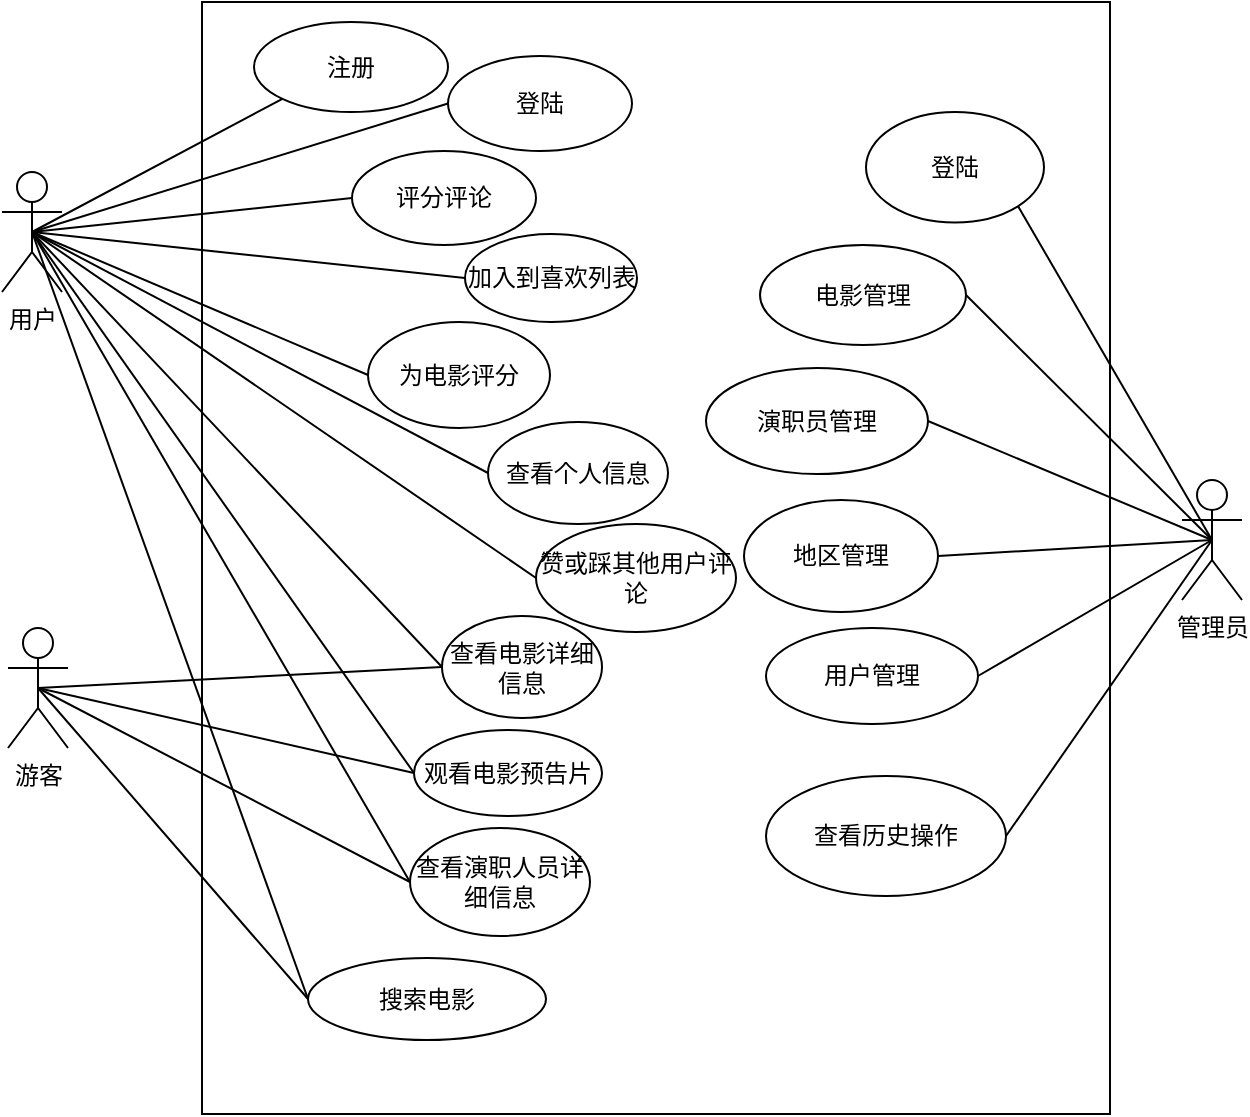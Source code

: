 <mxfile version="14.6.11" type="github">
  <diagram id="ZiRw5hhcfz6iniJ0ADSh" name="Page-1">
    <mxGraphModel dx="2037" dy="1134" grid="0" gridSize="10" guides="1" tooltips="1" connect="1" arrows="1" fold="1" page="1" pageScale="1" pageWidth="827" pageHeight="1169" math="0" shadow="0">
      <root>
        <mxCell id="0" />
        <mxCell id="1" parent="0" />
        <mxCell id="CmiSwyLlHY_cdWDPRwZm-1" value="游客" style="shape=umlActor;verticalLabelPosition=bottom;verticalAlign=top;html=1;outlineConnect=0;" vertex="1" parent="1">
          <mxGeometry x="126" y="407" width="30" height="60" as="geometry" />
        </mxCell>
        <mxCell id="CmiSwyLlHY_cdWDPRwZm-2" value="用户" style="shape=umlActor;verticalLabelPosition=bottom;verticalAlign=top;html=1;outlineConnect=0;" vertex="1" parent="1">
          <mxGeometry x="123" y="179" width="30" height="60" as="geometry" />
        </mxCell>
        <mxCell id="CmiSwyLlHY_cdWDPRwZm-3" value="" style="rounded=0;whiteSpace=wrap;html=1;" vertex="1" parent="1">
          <mxGeometry x="223" y="94" width="454" height="556" as="geometry" />
        </mxCell>
        <mxCell id="CmiSwyLlHY_cdWDPRwZm-4" value="管理员" style="shape=umlActor;verticalLabelPosition=bottom;verticalAlign=top;html=1;outlineConnect=0;" vertex="1" parent="1">
          <mxGeometry x="713" y="333" width="30" height="60" as="geometry" />
        </mxCell>
        <mxCell id="CmiSwyLlHY_cdWDPRwZm-8" value="登陆" style="ellipse;whiteSpace=wrap;html=1;" vertex="1" parent="1">
          <mxGeometry x="346" y="121" width="92" height="47.5" as="geometry" />
        </mxCell>
        <mxCell id="CmiSwyLlHY_cdWDPRwZm-9" value="注册" style="ellipse;whiteSpace=wrap;html=1;" vertex="1" parent="1">
          <mxGeometry x="249" y="104" width="97" height="45" as="geometry" />
        </mxCell>
        <mxCell id="CmiSwyLlHY_cdWDPRwZm-10" value="查看电影详细信息" style="ellipse;whiteSpace=wrap;html=1;" vertex="1" parent="1">
          <mxGeometry x="343" y="401" width="80" height="51" as="geometry" />
        </mxCell>
        <mxCell id="CmiSwyLlHY_cdWDPRwZm-11" value="查看演职人员详细信息" style="ellipse;whiteSpace=wrap;html=1;" vertex="1" parent="1">
          <mxGeometry x="327" y="507" width="90" height="54" as="geometry" />
        </mxCell>
        <mxCell id="CmiSwyLlHY_cdWDPRwZm-12" value="加入到喜欢列表" style="ellipse;whiteSpace=wrap;html=1;" vertex="1" parent="1">
          <mxGeometry x="354.5" y="210" width="86" height="44" as="geometry" />
        </mxCell>
        <mxCell id="CmiSwyLlHY_cdWDPRwZm-13" value="评分评论" style="ellipse;whiteSpace=wrap;html=1;" vertex="1" parent="1">
          <mxGeometry x="298" y="168.5" width="92" height="47" as="geometry" />
        </mxCell>
        <mxCell id="CmiSwyLlHY_cdWDPRwZm-14" value="为电影评分" style="ellipse;whiteSpace=wrap;html=1;" vertex="1" parent="1">
          <mxGeometry x="306" y="254" width="91" height="53" as="geometry" />
        </mxCell>
        <mxCell id="CmiSwyLlHY_cdWDPRwZm-16" value="赞或踩其他用户评论" style="ellipse;whiteSpace=wrap;html=1;" vertex="1" parent="1">
          <mxGeometry x="390" y="355" width="100" height="54" as="geometry" />
        </mxCell>
        <mxCell id="CmiSwyLlHY_cdWDPRwZm-17" value="查看个人信息" style="ellipse;whiteSpace=wrap;html=1;" vertex="1" parent="1">
          <mxGeometry x="366" y="304" width="90" height="51" as="geometry" />
        </mxCell>
        <mxCell id="CmiSwyLlHY_cdWDPRwZm-20" value="" style="endArrow=none;html=1;entryX=0;entryY=0.5;entryDx=0;entryDy=0;exitX=0.5;exitY=0.5;exitDx=0;exitDy=0;exitPerimeter=0;" edge="1" parent="1" source="CmiSwyLlHY_cdWDPRwZm-1" target="CmiSwyLlHY_cdWDPRwZm-10">
          <mxGeometry width="50" height="50" relative="1" as="geometry">
            <mxPoint x="166" y="257" as="sourcePoint" />
            <mxPoint x="303.126" y="200.404" as="targetPoint" />
          </mxGeometry>
        </mxCell>
        <mxCell id="CmiSwyLlHY_cdWDPRwZm-21" value="" style="endArrow=none;html=1;exitX=0.5;exitY=0.5;exitDx=0;exitDy=0;exitPerimeter=0;entryX=0;entryY=0.5;entryDx=0;entryDy=0;" edge="1" parent="1" source="CmiSwyLlHY_cdWDPRwZm-1" target="CmiSwyLlHY_cdWDPRwZm-11">
          <mxGeometry width="50" height="50" relative="1" as="geometry">
            <mxPoint x="192" y="285" as="sourcePoint" />
            <mxPoint x="313.126" y="210.404" as="targetPoint" />
          </mxGeometry>
        </mxCell>
        <mxCell id="CmiSwyLlHY_cdWDPRwZm-22" value="" style="endArrow=none;html=1;exitX=0.5;exitY=0.5;exitDx=0;exitDy=0;exitPerimeter=0;entryX=0;entryY=1;entryDx=0;entryDy=0;" edge="1" parent="1" source="CmiSwyLlHY_cdWDPRwZm-2" target="CmiSwyLlHY_cdWDPRwZm-9">
          <mxGeometry width="50" height="50" relative="1" as="geometry">
            <mxPoint x="172" y="265" as="sourcePoint" />
            <mxPoint x="102" y="396" as="targetPoint" />
          </mxGeometry>
        </mxCell>
        <mxCell id="CmiSwyLlHY_cdWDPRwZm-23" value="" style="endArrow=none;html=1;entryX=0;entryY=0.5;entryDx=0;entryDy=0;exitX=0.5;exitY=0.5;exitDx=0;exitDy=0;exitPerimeter=0;" edge="1" parent="1" source="CmiSwyLlHY_cdWDPRwZm-2" target="CmiSwyLlHY_cdWDPRwZm-8">
          <mxGeometry width="50" height="50" relative="1" as="geometry">
            <mxPoint x="198" y="476" as="sourcePoint" />
            <mxPoint x="287.857" y="188.247" as="targetPoint" />
          </mxGeometry>
        </mxCell>
        <mxCell id="CmiSwyLlHY_cdWDPRwZm-24" value="观看电影预告片" style="ellipse;whiteSpace=wrap;html=1;" vertex="1" parent="1">
          <mxGeometry x="329" y="458" width="94" height="43" as="geometry" />
        </mxCell>
        <mxCell id="CmiSwyLlHY_cdWDPRwZm-32" value="" style="endArrow=none;html=1;exitX=0.5;exitY=0.5;exitDx=0;exitDy=0;exitPerimeter=0;entryX=0;entryY=0.5;entryDx=0;entryDy=0;" edge="1" parent="1" source="CmiSwyLlHY_cdWDPRwZm-2" target="CmiSwyLlHY_cdWDPRwZm-13">
          <mxGeometry width="50" height="50" relative="1" as="geometry">
            <mxPoint x="61" y="395" as="sourcePoint" />
            <mxPoint x="111" y="345" as="targetPoint" />
          </mxGeometry>
        </mxCell>
        <mxCell id="CmiSwyLlHY_cdWDPRwZm-33" value="" style="endArrow=none;html=1;exitX=0.5;exitY=0.5;exitDx=0;exitDy=0;exitPerimeter=0;entryX=0;entryY=0.5;entryDx=0;entryDy=0;" edge="1" parent="1" source="CmiSwyLlHY_cdWDPRwZm-2" target="CmiSwyLlHY_cdWDPRwZm-12">
          <mxGeometry width="50" height="50" relative="1" as="geometry">
            <mxPoint x="148" y="219" as="sourcePoint" />
            <mxPoint x="308.0" y="202" as="targetPoint" />
          </mxGeometry>
        </mxCell>
        <mxCell id="CmiSwyLlHY_cdWDPRwZm-34" value="" style="endArrow=none;html=1;exitX=0.5;exitY=0.5;exitDx=0;exitDy=0;exitPerimeter=0;entryX=0;entryY=0.5;entryDx=0;entryDy=0;" edge="1" parent="1" source="CmiSwyLlHY_cdWDPRwZm-2" target="CmiSwyLlHY_cdWDPRwZm-14">
          <mxGeometry width="50" height="50" relative="1" as="geometry">
            <mxPoint x="158" y="229" as="sourcePoint" />
            <mxPoint x="318.0" y="212" as="targetPoint" />
          </mxGeometry>
        </mxCell>
        <mxCell id="CmiSwyLlHY_cdWDPRwZm-35" value="" style="endArrow=none;html=1;entryX=0;entryY=0.5;entryDx=0;entryDy=0;exitX=0.5;exitY=0.5;exitDx=0;exitDy=0;exitPerimeter=0;" edge="1" parent="1" source="CmiSwyLlHY_cdWDPRwZm-2" target="CmiSwyLlHY_cdWDPRwZm-17">
          <mxGeometry width="50" height="50" relative="1" as="geometry">
            <mxPoint x="168" y="239" as="sourcePoint" />
            <mxPoint x="328.0" y="222" as="targetPoint" />
          </mxGeometry>
        </mxCell>
        <mxCell id="CmiSwyLlHY_cdWDPRwZm-36" value="" style="endArrow=none;html=1;entryX=0;entryY=0.5;entryDx=0;entryDy=0;exitX=0.5;exitY=0.5;exitDx=0;exitDy=0;exitPerimeter=0;" edge="1" parent="1" source="CmiSwyLlHY_cdWDPRwZm-2" target="CmiSwyLlHY_cdWDPRwZm-16">
          <mxGeometry width="50" height="50" relative="1" as="geometry">
            <mxPoint x="163" y="227.764" as="sourcePoint" />
            <mxPoint x="364.5" y="345.5" as="targetPoint" />
          </mxGeometry>
        </mxCell>
        <mxCell id="CmiSwyLlHY_cdWDPRwZm-38" value="" style="endArrow=none;html=1;entryX=0;entryY=0.5;entryDx=0;entryDy=0;exitX=0.5;exitY=0.5;exitDx=0;exitDy=0;exitPerimeter=0;" edge="1" parent="1" source="CmiSwyLlHY_cdWDPRwZm-2" target="CmiSwyLlHY_cdWDPRwZm-10">
          <mxGeometry width="50" height="50" relative="1" as="geometry">
            <mxPoint x="156" y="280" as="sourcePoint" />
            <mxPoint x="328.0" y="392" as="targetPoint" />
          </mxGeometry>
        </mxCell>
        <mxCell id="CmiSwyLlHY_cdWDPRwZm-39" value="" style="endArrow=none;html=1;entryX=0;entryY=0.5;entryDx=0;entryDy=0;exitX=0.5;exitY=0.5;exitDx=0;exitDy=0;exitPerimeter=0;" edge="1" parent="1" source="CmiSwyLlHY_cdWDPRwZm-2" target="CmiSwyLlHY_cdWDPRwZm-24">
          <mxGeometry width="50" height="50" relative="1" as="geometry">
            <mxPoint x="148" y="219" as="sourcePoint" />
            <mxPoint x="353.0" y="436.5" as="targetPoint" />
          </mxGeometry>
        </mxCell>
        <mxCell id="CmiSwyLlHY_cdWDPRwZm-40" value="" style="endArrow=none;html=1;entryX=0;entryY=0.5;entryDx=0;entryDy=0;exitX=0.5;exitY=0.5;exitDx=0;exitDy=0;exitPerimeter=0;" edge="1" parent="1" source="CmiSwyLlHY_cdWDPRwZm-2" target="CmiSwyLlHY_cdWDPRwZm-11">
          <mxGeometry width="50" height="50" relative="1" as="geometry">
            <mxPoint x="158" y="229" as="sourcePoint" />
            <mxPoint x="363.0" y="446.5" as="targetPoint" />
          </mxGeometry>
        </mxCell>
        <mxCell id="CmiSwyLlHY_cdWDPRwZm-41" value="" style="endArrow=none;html=1;exitX=0.5;exitY=0.5;exitDx=0;exitDy=0;exitPerimeter=0;entryX=0;entryY=0.5;entryDx=0;entryDy=0;" edge="1" parent="1" source="CmiSwyLlHY_cdWDPRwZm-1" target="CmiSwyLlHY_cdWDPRwZm-24">
          <mxGeometry width="50" height="50" relative="1" as="geometry">
            <mxPoint x="151" y="447" as="sourcePoint" />
            <mxPoint x="337.0" y="544.0" as="targetPoint" />
          </mxGeometry>
        </mxCell>
        <mxCell id="CmiSwyLlHY_cdWDPRwZm-42" value="搜索电影" style="ellipse;whiteSpace=wrap;html=1;" vertex="1" parent="1">
          <mxGeometry x="276" y="572" width="119" height="41" as="geometry" />
        </mxCell>
        <mxCell id="CmiSwyLlHY_cdWDPRwZm-43" value="" style="endArrow=none;html=1;exitX=0.5;exitY=0.5;exitDx=0;exitDy=0;exitPerimeter=0;entryX=0;entryY=0.5;entryDx=0;entryDy=0;" edge="1" parent="1" source="CmiSwyLlHY_cdWDPRwZm-1" target="CmiSwyLlHY_cdWDPRwZm-42">
          <mxGeometry width="50" height="50" relative="1" as="geometry">
            <mxPoint x="151" y="447" as="sourcePoint" />
            <mxPoint x="337.0" y="544.0" as="targetPoint" />
          </mxGeometry>
        </mxCell>
        <mxCell id="CmiSwyLlHY_cdWDPRwZm-44" value="" style="endArrow=none;html=1;exitX=0.5;exitY=0.5;exitDx=0;exitDy=0;exitPerimeter=0;entryX=0;entryY=0.5;entryDx=0;entryDy=0;" edge="1" parent="1" source="CmiSwyLlHY_cdWDPRwZm-2" target="CmiSwyLlHY_cdWDPRwZm-42">
          <mxGeometry width="50" height="50" relative="1" as="geometry">
            <mxPoint x="61" y="403" as="sourcePoint" />
            <mxPoint x="111" y="353" as="targetPoint" />
          </mxGeometry>
        </mxCell>
        <mxCell id="CmiSwyLlHY_cdWDPRwZm-46" value="登陆" style="ellipse;whiteSpace=wrap;html=1;" vertex="1" parent="1">
          <mxGeometry x="555" y="149" width="89" height="55.25" as="geometry" />
        </mxCell>
        <mxCell id="CmiSwyLlHY_cdWDPRwZm-47" value="电影管理" style="ellipse;whiteSpace=wrap;html=1;" vertex="1" parent="1">
          <mxGeometry x="502" y="215.5" width="103" height="50" as="geometry" />
        </mxCell>
        <mxCell id="CmiSwyLlHY_cdWDPRwZm-48" value="演职员管理" style="ellipse;whiteSpace=wrap;html=1;" vertex="1" parent="1">
          <mxGeometry x="475" y="277" width="111" height="53" as="geometry" />
        </mxCell>
        <mxCell id="CmiSwyLlHY_cdWDPRwZm-49" value="地区管理" style="ellipse;whiteSpace=wrap;html=1;" vertex="1" parent="1">
          <mxGeometry x="494" y="343" width="97" height="56" as="geometry" />
        </mxCell>
        <mxCell id="CmiSwyLlHY_cdWDPRwZm-50" value="用户管理" style="ellipse;whiteSpace=wrap;html=1;" vertex="1" parent="1">
          <mxGeometry x="505" y="407" width="106" height="48" as="geometry" />
        </mxCell>
        <mxCell id="CmiSwyLlHY_cdWDPRwZm-52" value="查看历史操作" style="ellipse;whiteSpace=wrap;html=1;" vertex="1" parent="1">
          <mxGeometry x="505" y="481" width="120" height="60" as="geometry" />
        </mxCell>
        <mxCell id="CmiSwyLlHY_cdWDPRwZm-53" value="" style="endArrow=none;html=1;entryX=1;entryY=1;entryDx=0;entryDy=0;exitX=0.5;exitY=0.5;exitDx=0;exitDy=0;exitPerimeter=0;" edge="1" parent="1" source="CmiSwyLlHY_cdWDPRwZm-4" target="CmiSwyLlHY_cdWDPRwZm-46">
          <mxGeometry width="50" height="50" relative="1" as="geometry">
            <mxPoint x="705" y="314" as="sourcePoint" />
            <mxPoint x="755" y="264" as="targetPoint" />
          </mxGeometry>
        </mxCell>
        <mxCell id="CmiSwyLlHY_cdWDPRwZm-54" value="" style="endArrow=none;html=1;entryX=0.5;entryY=0.5;entryDx=0;entryDy=0;exitX=1;exitY=0.5;exitDx=0;exitDy=0;entryPerimeter=0;" edge="1" parent="1" source="CmiSwyLlHY_cdWDPRwZm-47" target="CmiSwyLlHY_cdWDPRwZm-4">
          <mxGeometry width="50" height="50" relative="1" as="geometry">
            <mxPoint x="738" y="373" as="sourcePoint" />
            <mxPoint x="641.167" y="206.034" as="targetPoint" />
          </mxGeometry>
        </mxCell>
        <mxCell id="CmiSwyLlHY_cdWDPRwZm-55" value="" style="endArrow=none;html=1;entryX=0.5;entryY=0.5;entryDx=0;entryDy=0;exitX=1;exitY=0.5;exitDx=0;exitDy=0;entryPerimeter=0;" edge="1" parent="1" source="CmiSwyLlHY_cdWDPRwZm-48" target="CmiSwyLlHY_cdWDPRwZm-4">
          <mxGeometry width="50" height="50" relative="1" as="geometry">
            <mxPoint x="615.0" y="250.5" as="sourcePoint" />
            <mxPoint x="738" y="373" as="targetPoint" />
          </mxGeometry>
        </mxCell>
        <mxCell id="CmiSwyLlHY_cdWDPRwZm-56" value="" style="endArrow=none;html=1;entryX=0.5;entryY=0.5;entryDx=0;entryDy=0;exitX=1;exitY=0.5;exitDx=0;exitDy=0;entryPerimeter=0;" edge="1" parent="1" source="CmiSwyLlHY_cdWDPRwZm-49" target="CmiSwyLlHY_cdWDPRwZm-4">
          <mxGeometry width="50" height="50" relative="1" as="geometry">
            <mxPoint x="596.0" y="313.5" as="sourcePoint" />
            <mxPoint x="738" y="373" as="targetPoint" />
          </mxGeometry>
        </mxCell>
        <mxCell id="CmiSwyLlHY_cdWDPRwZm-57" value="" style="endArrow=none;html=1;entryX=0.5;entryY=0.5;entryDx=0;entryDy=0;exitX=1;exitY=0.5;exitDx=0;exitDy=0;entryPerimeter=0;" edge="1" parent="1" source="CmiSwyLlHY_cdWDPRwZm-50" target="CmiSwyLlHY_cdWDPRwZm-4">
          <mxGeometry width="50" height="50" relative="1" as="geometry">
            <mxPoint x="601.0" y="381.0" as="sourcePoint" />
            <mxPoint x="738" y="373" as="targetPoint" />
          </mxGeometry>
        </mxCell>
        <mxCell id="CmiSwyLlHY_cdWDPRwZm-58" value="" style="endArrow=none;html=1;entryX=0.5;entryY=0.5;entryDx=0;entryDy=0;exitX=1;exitY=0.5;exitDx=0;exitDy=0;entryPerimeter=0;" edge="1" parent="1" source="CmiSwyLlHY_cdWDPRwZm-52" target="CmiSwyLlHY_cdWDPRwZm-4">
          <mxGeometry width="50" height="50" relative="1" as="geometry">
            <mxPoint x="621.0" y="441.0" as="sourcePoint" />
            <mxPoint x="738" y="373" as="targetPoint" />
          </mxGeometry>
        </mxCell>
      </root>
    </mxGraphModel>
  </diagram>
</mxfile>
